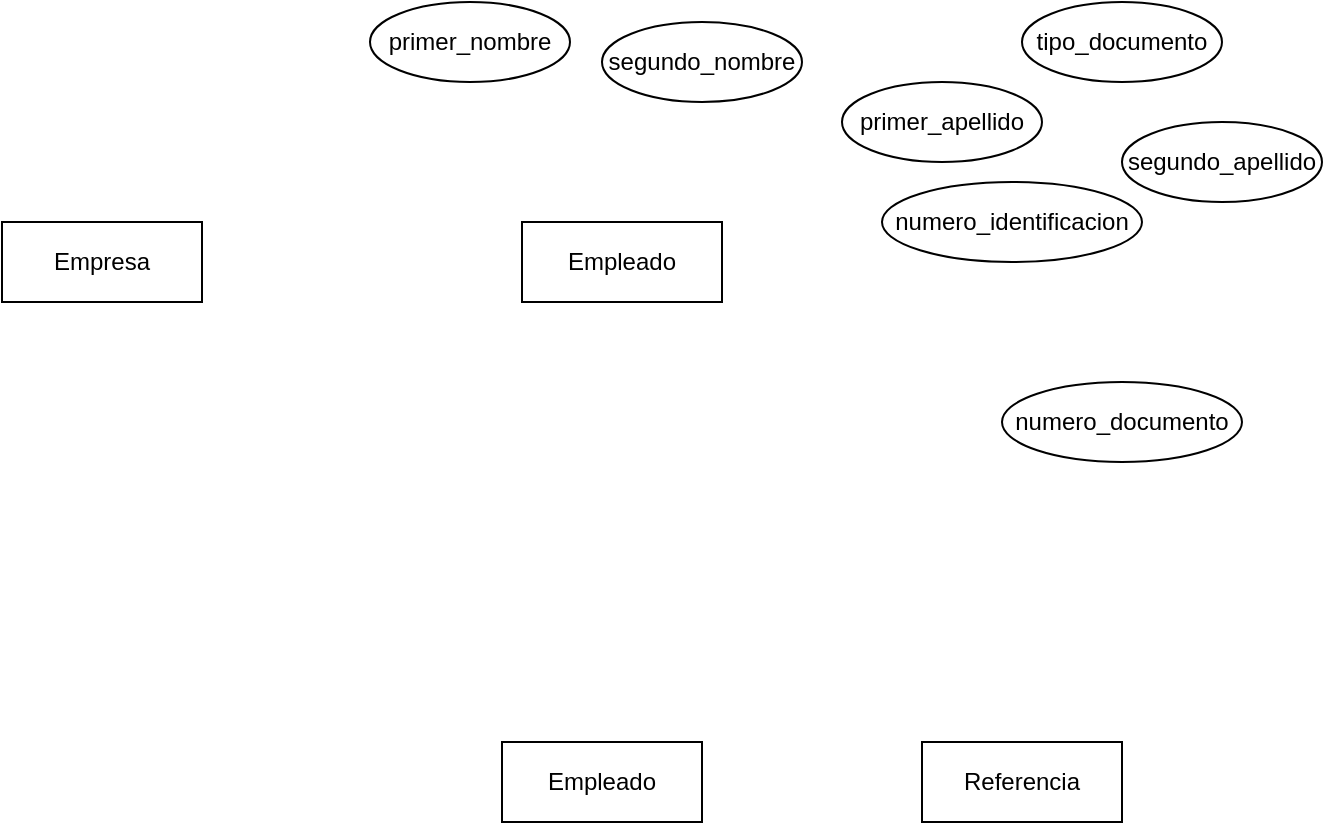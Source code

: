 <mxfile version="14.9.3" type="device"><diagram id="QCPtFEc5R0eGPD_2gUka" name="Page-1"><mxGraphModel dx="710" dy="378" grid="1" gridSize="10" guides="1" tooltips="1" connect="1" arrows="1" fold="1" page="1" pageScale="1" pageWidth="827" pageHeight="1169" math="0" shadow="0"><root><mxCell id="0"/><mxCell id="1" parent="0"/><mxCell id="03Q_ZGFze8kil-wGgvbQ-1" value="Empleado" style="whiteSpace=wrap;html=1;align=center;" vertex="1" parent="1"><mxGeometry x="390" y="140" width="100" height="40" as="geometry"/></mxCell><mxCell id="03Q_ZGFze8kil-wGgvbQ-2" value="tipo_documento" style="ellipse;whiteSpace=wrap;html=1;align=center;" vertex="1" parent="1"><mxGeometry x="640" y="30" width="100" height="40" as="geometry"/></mxCell><mxCell id="03Q_ZGFze8kil-wGgvbQ-3" value="numero_identificacion" style="ellipse;whiteSpace=wrap;html=1;align=center;" vertex="1" parent="1"><mxGeometry x="570" y="120" width="130" height="40" as="geometry"/></mxCell><mxCell id="03Q_ZGFze8kil-wGgvbQ-4" value="segundo_apellido" style="ellipse;whiteSpace=wrap;html=1;align=center;" vertex="1" parent="1"><mxGeometry x="690" y="90" width="100" height="40" as="geometry"/></mxCell><mxCell id="03Q_ZGFze8kil-wGgvbQ-5" value="primer_apellido" style="ellipse;whiteSpace=wrap;html=1;align=center;" vertex="1" parent="1"><mxGeometry x="550" y="70" width="100" height="40" as="geometry"/></mxCell><mxCell id="03Q_ZGFze8kil-wGgvbQ-6" value="segundo_nombre" style="ellipse;whiteSpace=wrap;html=1;align=center;" vertex="1" parent="1"><mxGeometry x="430" y="40" width="100" height="40" as="geometry"/></mxCell><mxCell id="03Q_ZGFze8kil-wGgvbQ-7" value="primer_nombre" style="ellipse;whiteSpace=wrap;html=1;align=center;" vertex="1" parent="1"><mxGeometry x="314" y="30" width="100" height="40" as="geometry"/></mxCell><mxCell id="03Q_ZGFze8kil-wGgvbQ-8" value="numero_documento&lt;br&gt;" style="ellipse;whiteSpace=wrap;html=1;align=center;" vertex="1" parent="1"><mxGeometry x="630" y="220" width="120" height="40" as="geometry"/></mxCell><mxCell id="03Q_ZGFze8kil-wGgvbQ-9" value="Empresa" style="whiteSpace=wrap;html=1;align=center;" vertex="1" parent="1"><mxGeometry x="130" y="140" width="100" height="40" as="geometry"/></mxCell><mxCell id="03Q_ZGFze8kil-wGgvbQ-10" value="Referencia" style="whiteSpace=wrap;html=1;align=center;" vertex="1" parent="1"><mxGeometry x="590" y="400" width="100" height="40" as="geometry"/></mxCell><mxCell id="03Q_ZGFze8kil-wGgvbQ-11" value="Empleado" style="whiteSpace=wrap;html=1;align=center;" vertex="1" parent="1"><mxGeometry x="380" y="400" width="100" height="40" as="geometry"/></mxCell></root></mxGraphModel></diagram></mxfile>
